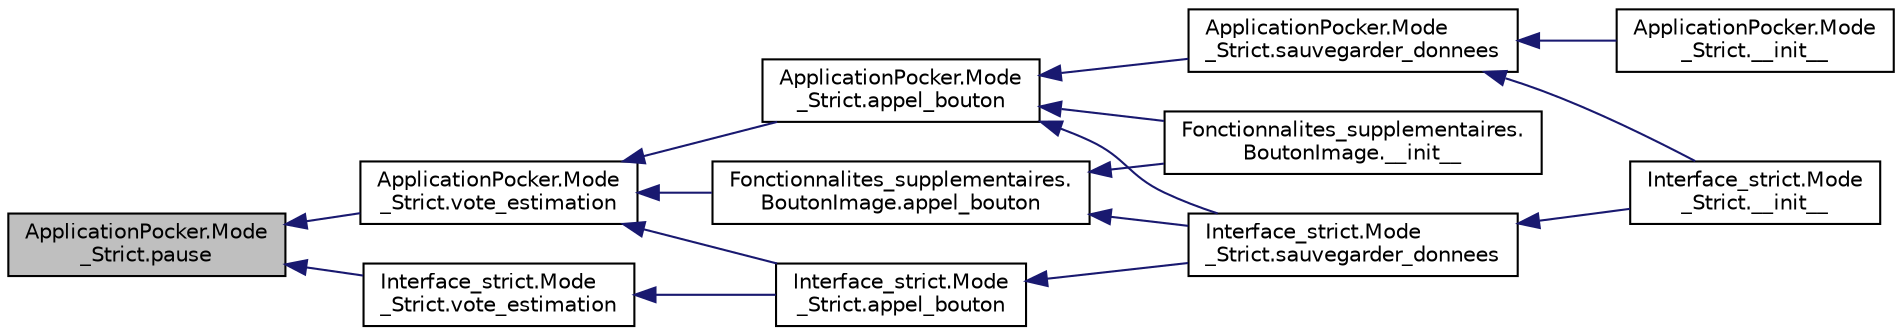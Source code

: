 digraph "ApplicationPocker.Mode_Strict.pause"
{
  edge [fontname="Helvetica",fontsize="10",labelfontname="Helvetica",labelfontsize="10"];
  node [fontname="Helvetica",fontsize="10",shape=record];
  rankdir="LR";
  Node82 [label="ApplicationPocker.Mode\l_Strict.pause",height=0.2,width=0.4,color="black", fillcolor="grey75", style="filled", fontcolor="black"];
  Node82 -> Node83 [dir="back",color="midnightblue",fontsize="10",style="solid",fontname="Helvetica"];
  Node83 [label="ApplicationPocker.Mode\l_Strict.vote_estimation",height=0.2,width=0.4,color="black", fillcolor="white", style="filled",URL="$class_application_pocker_1_1_mode___strict.html#ab4b97704b6db045f11b28e8da024a2b0"];
  Node83 -> Node84 [dir="back",color="midnightblue",fontsize="10",style="solid",fontname="Helvetica"];
  Node84 [label="ApplicationPocker.Mode\l_Strict.appel_bouton",height=0.2,width=0.4,color="black", fillcolor="white", style="filled",URL="$class_application_pocker_1_1_mode___strict.html#a45cd5ba8ca4d9caca71d9e53dbe10e79"];
  Node84 -> Node85 [dir="back",color="midnightblue",fontsize="10",style="solid",fontname="Helvetica"];
  Node85 [label="ApplicationPocker.Mode\l_Strict.sauvegarder_donnees",height=0.2,width=0.4,color="black", fillcolor="white", style="filled",URL="$class_application_pocker_1_1_mode___strict.html#ab135dc4015f1a922f3903d587f5cd7ac"];
  Node85 -> Node86 [dir="back",color="midnightblue",fontsize="10",style="solid",fontname="Helvetica"];
  Node86 [label="ApplicationPocker.Mode\l_Strict.__init__",height=0.2,width=0.4,color="black", fillcolor="white", style="filled",URL="$class_application_pocker_1_1_mode___strict.html#afe955453cbd204117c50ebe73ef0dc6a"];
  Node85 -> Node87 [dir="back",color="midnightblue",fontsize="10",style="solid",fontname="Helvetica"];
  Node87 [label="Interface_strict.Mode\l_Strict.__init__",height=0.2,width=0.4,color="black", fillcolor="white", style="filled",URL="$class_interface__strict_1_1_mode___strict.html#a2cfc45c81a34f7c133c7e208030be1d3"];
  Node84 -> Node88 [dir="back",color="midnightblue",fontsize="10",style="solid",fontname="Helvetica"];
  Node88 [label="Fonctionnalites_supplementaires.\lBoutonImage.__init__",height=0.2,width=0.4,color="black", fillcolor="white", style="filled",URL="$class_fonctionnalites__supplementaires_1_1_bouton_image.html#af5caff29afa7b6c0fe2c2cfd7b5e06c9"];
  Node84 -> Node89 [dir="back",color="midnightblue",fontsize="10",style="solid",fontname="Helvetica"];
  Node89 [label="Interface_strict.Mode\l_Strict.sauvegarder_donnees",height=0.2,width=0.4,color="black", fillcolor="white", style="filled",URL="$class_interface__strict_1_1_mode___strict.html#a3fc3e3f1b7b81190fb9504d8d1373c93"];
  Node89 -> Node87 [dir="back",color="midnightblue",fontsize="10",style="solid",fontname="Helvetica"];
  Node83 -> Node90 [dir="back",color="midnightblue",fontsize="10",style="solid",fontname="Helvetica"];
  Node90 [label="Fonctionnalites_supplementaires.\lBoutonImage.appel_bouton",height=0.2,width=0.4,color="black", fillcolor="white", style="filled",URL="$class_fonctionnalites__supplementaires_1_1_bouton_image.html#a8970c9d2f36ff065a4ff2892287fcdbe"];
  Node90 -> Node88 [dir="back",color="midnightblue",fontsize="10",style="solid",fontname="Helvetica"];
  Node90 -> Node89 [dir="back",color="midnightblue",fontsize="10",style="solid",fontname="Helvetica"];
  Node83 -> Node91 [dir="back",color="midnightblue",fontsize="10",style="solid",fontname="Helvetica"];
  Node91 [label="Interface_strict.Mode\l_Strict.appel_bouton",height=0.2,width=0.4,color="black", fillcolor="white", style="filled",URL="$class_interface__strict_1_1_mode___strict.html#a248365067bfedb966e6b5a75bd8a8690"];
  Node91 -> Node89 [dir="back",color="midnightblue",fontsize="10",style="solid",fontname="Helvetica"];
  Node82 -> Node92 [dir="back",color="midnightblue",fontsize="10",style="solid",fontname="Helvetica"];
  Node92 [label="Interface_strict.Mode\l_Strict.vote_estimation",height=0.2,width=0.4,color="black", fillcolor="white", style="filled",URL="$class_interface__strict_1_1_mode___strict.html#ad75d29eaedde9eee82ccbe6941d17610"];
  Node92 -> Node91 [dir="back",color="midnightblue",fontsize="10",style="solid",fontname="Helvetica"];
}
